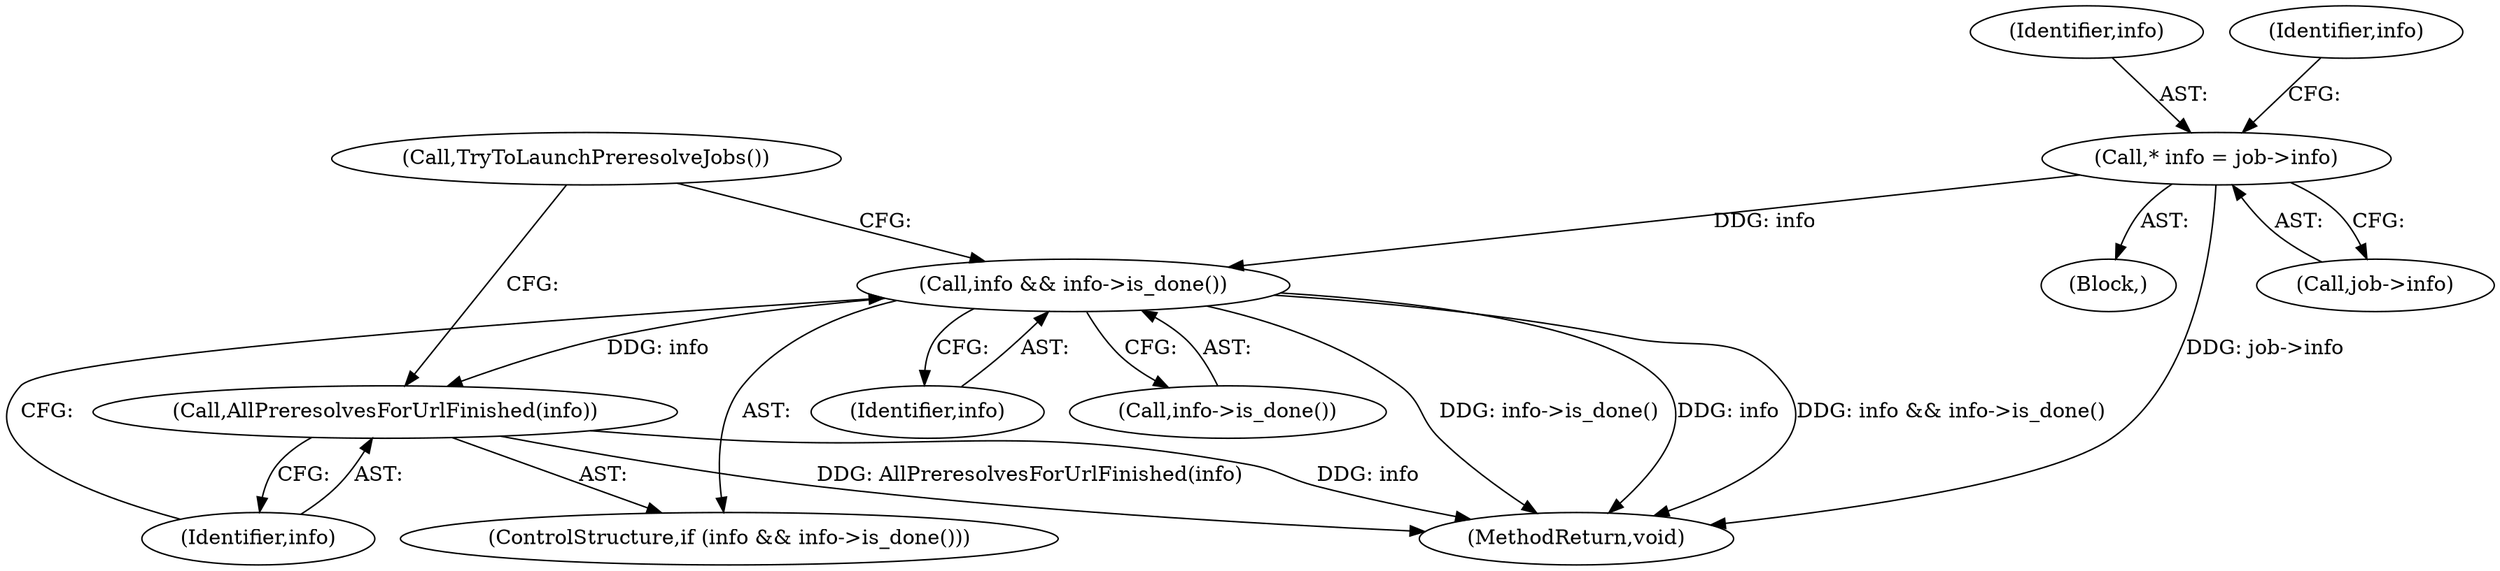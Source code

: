 digraph "0_Chrome_fec26ff33bf372476a70326f3669a35f34a9d474_6@pointer" {
"1000136" [label="(Call,* info = job->info)"];
"1000165" [label="(Call,info && info->is_done())"];
"1000168" [label="(Call,AllPreresolvesForUrlFinished(info))"];
"1000166" [label="(Identifier,info)"];
"1000164" [label="(ControlStructure,if (info && info->is_done()))"];
"1000170" [label="(Call,TryToLaunchPreresolveJobs())"];
"1000103" [label="(Block,)"];
"1000137" [label="(Identifier,info)"];
"1000142" [label="(Identifier,info)"];
"1000169" [label="(Identifier,info)"];
"1000167" [label="(Call,info->is_done())"];
"1000168" [label="(Call,AllPreresolvesForUrlFinished(info))"];
"1000171" [label="(MethodReturn,void)"];
"1000138" [label="(Call,job->info)"];
"1000165" [label="(Call,info && info->is_done())"];
"1000136" [label="(Call,* info = job->info)"];
"1000136" -> "1000103"  [label="AST: "];
"1000136" -> "1000138"  [label="CFG: "];
"1000137" -> "1000136"  [label="AST: "];
"1000138" -> "1000136"  [label="AST: "];
"1000142" -> "1000136"  [label="CFG: "];
"1000136" -> "1000171"  [label="DDG: job->info"];
"1000136" -> "1000165"  [label="DDG: info"];
"1000165" -> "1000164"  [label="AST: "];
"1000165" -> "1000166"  [label="CFG: "];
"1000165" -> "1000167"  [label="CFG: "];
"1000166" -> "1000165"  [label="AST: "];
"1000167" -> "1000165"  [label="AST: "];
"1000169" -> "1000165"  [label="CFG: "];
"1000170" -> "1000165"  [label="CFG: "];
"1000165" -> "1000171"  [label="DDG: info"];
"1000165" -> "1000171"  [label="DDG: info && info->is_done()"];
"1000165" -> "1000171"  [label="DDG: info->is_done()"];
"1000165" -> "1000168"  [label="DDG: info"];
"1000168" -> "1000164"  [label="AST: "];
"1000168" -> "1000169"  [label="CFG: "];
"1000169" -> "1000168"  [label="AST: "];
"1000170" -> "1000168"  [label="CFG: "];
"1000168" -> "1000171"  [label="DDG: info"];
"1000168" -> "1000171"  [label="DDG: AllPreresolvesForUrlFinished(info)"];
}
